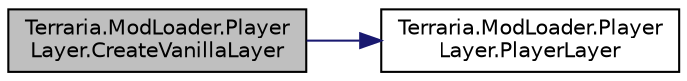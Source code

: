 digraph "Terraria.ModLoader.PlayerLayer.CreateVanillaLayer"
{
 // LATEX_PDF_SIZE
  edge [fontname="Helvetica",fontsize="10",labelfontname="Helvetica",labelfontsize="10"];
  node [fontname="Helvetica",fontsize="10",shape=record];
  rankdir="LR";
  Node1 [label="Terraria.ModLoader.Player\lLayer.CreateVanillaLayer",height=0.2,width=0.4,color="black", fillcolor="grey75", style="filled", fontcolor="black",tooltip=" "];
  Node1 -> Node2 [color="midnightblue",fontsize="10",style="solid",fontname="Helvetica"];
  Node2 [label="Terraria.ModLoader.Player\lLayer.PlayerLayer",height=0.2,width=0.4,color="black", fillcolor="white", style="filled",URL="$class_terraria_1_1_mod_loader_1_1_player_layer.html#a0e361c503793b390a3c6aebb7b533165",tooltip="Creates a PlayerLayer with the given mod name, identifier name, and drawing action."];
}
